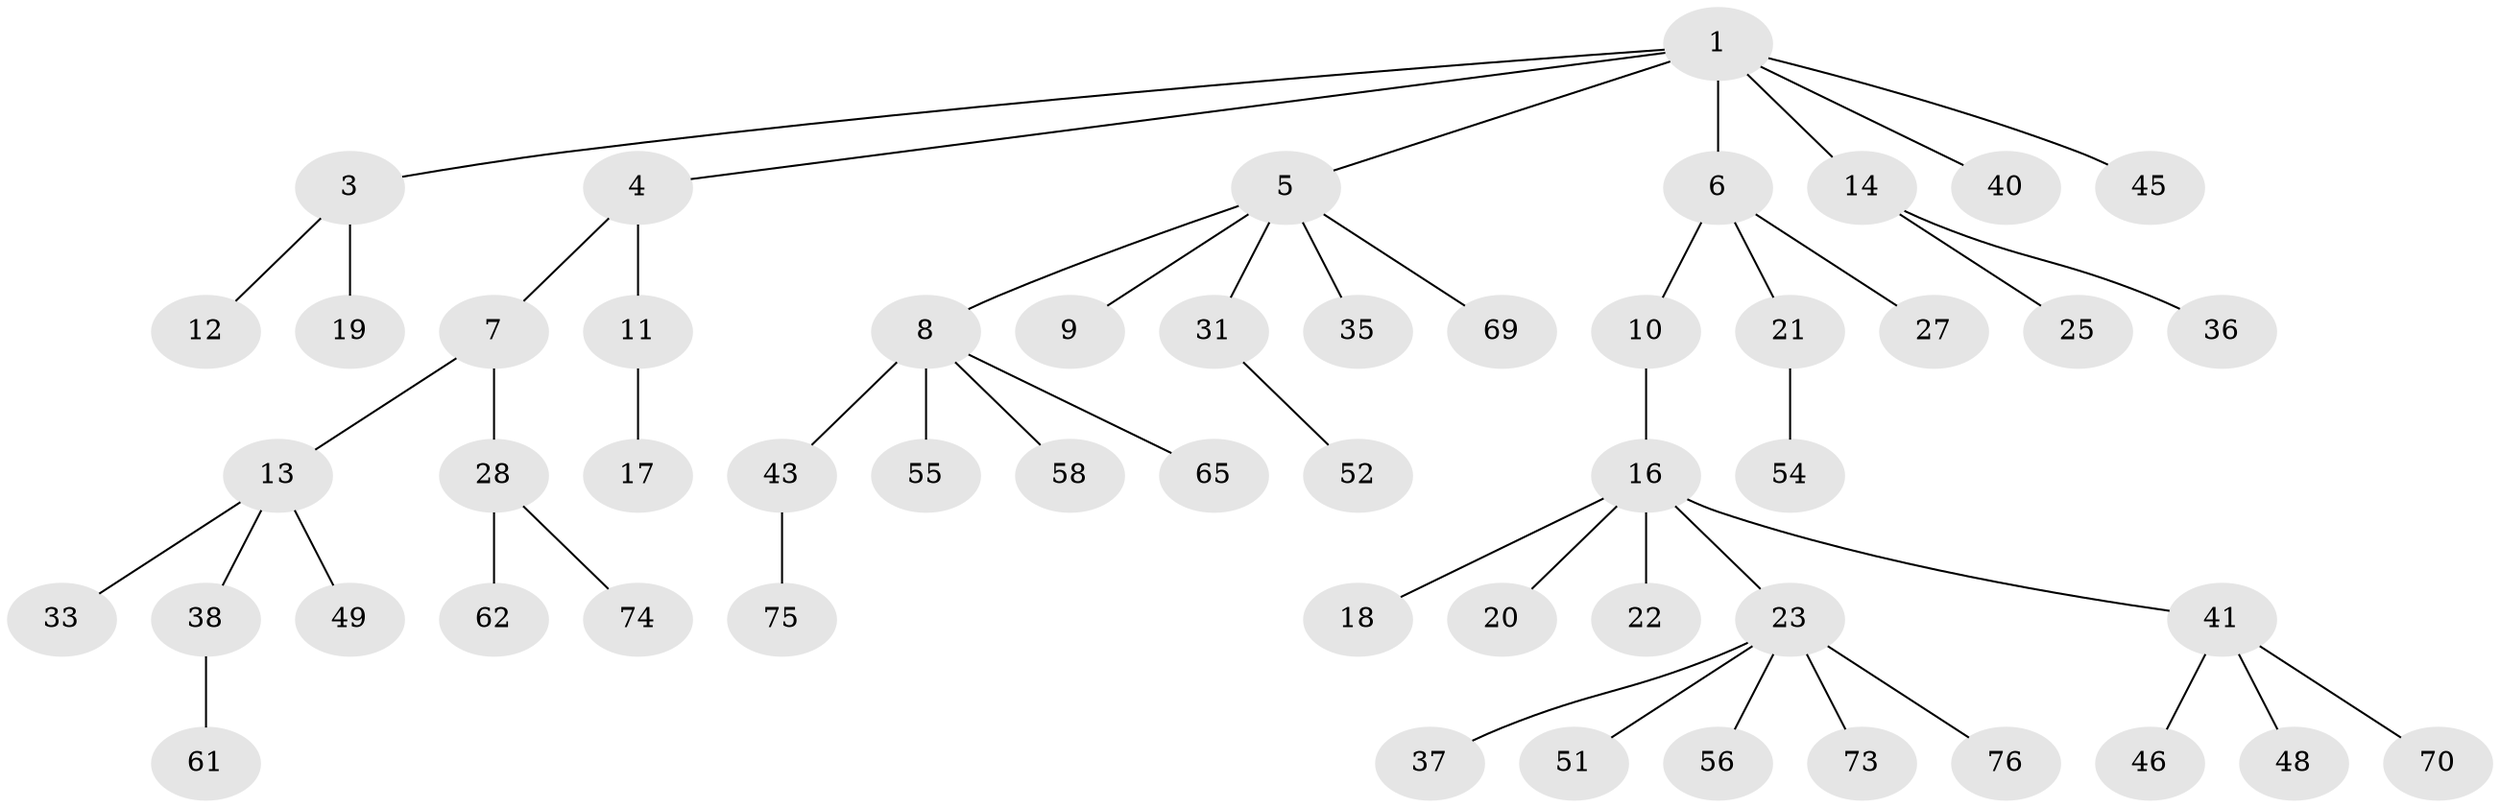 // original degree distribution, {4: 0.10526315789473684, 5: 0.02631578947368421, 6: 0.039473684210526314, 3: 0.09210526315789473, 2: 0.17105263157894737, 1: 0.5657894736842105}
// Generated by graph-tools (version 1.1) at 2025/42/03/06/25 10:42:02]
// undirected, 52 vertices, 51 edges
graph export_dot {
graph [start="1"]
  node [color=gray90,style=filled];
  1 [super="+2"];
  3 [super="+60"];
  4 [super="+30"];
  5 [super="+24"];
  6;
  7 [super="+57"];
  8 [super="+53"];
  9 [super="+68"];
  10 [super="+29"];
  11 [super="+32"];
  12;
  13 [super="+34"];
  14 [super="+15"];
  16;
  17;
  18;
  19 [super="+63"];
  20 [super="+42"];
  21 [super="+67"];
  22 [super="+26"];
  23 [super="+39"];
  25 [super="+66"];
  27;
  28 [super="+47"];
  31 [super="+50"];
  33;
  35;
  36;
  37;
  38;
  40;
  41 [super="+44"];
  43 [super="+59"];
  45;
  46;
  48;
  49 [super="+72"];
  51;
  52;
  54;
  55;
  56;
  58;
  61 [super="+64"];
  62;
  65 [super="+71"];
  69;
  70;
  73;
  74;
  75;
  76;
  1 -- 4;
  1 -- 14;
  1 -- 40;
  1 -- 3;
  1 -- 5;
  1 -- 6;
  1 -- 45;
  3 -- 12;
  3 -- 19;
  4 -- 7;
  4 -- 11;
  5 -- 8;
  5 -- 9;
  5 -- 31;
  5 -- 35;
  5 -- 69;
  6 -- 10;
  6 -- 21;
  6 -- 27;
  7 -- 13;
  7 -- 28;
  8 -- 43;
  8 -- 65;
  8 -- 58;
  8 -- 55;
  10 -- 16;
  11 -- 17;
  13 -- 33;
  13 -- 38;
  13 -- 49;
  14 -- 25;
  14 -- 36;
  16 -- 18;
  16 -- 20;
  16 -- 22;
  16 -- 23;
  16 -- 41;
  21 -- 54;
  23 -- 37;
  23 -- 56;
  23 -- 73;
  23 -- 76;
  23 -- 51;
  28 -- 62;
  28 -- 74;
  31 -- 52;
  38 -- 61;
  41 -- 48;
  41 -- 70;
  41 -- 46;
  43 -- 75;
}

